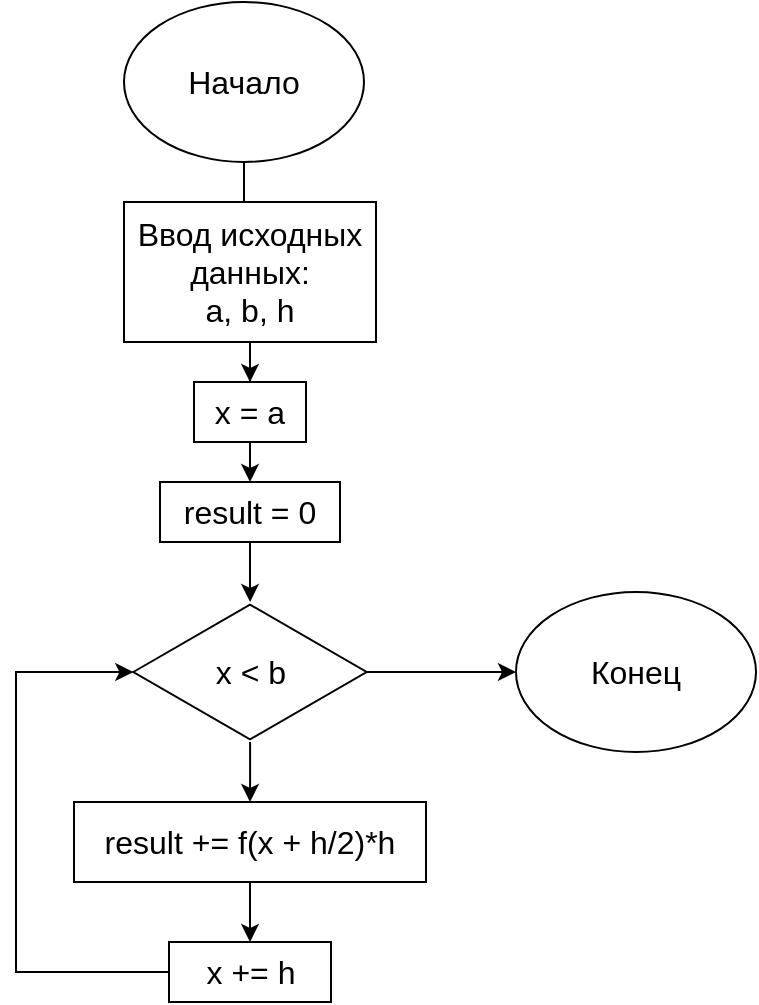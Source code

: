 <mxfile version="17.4.6" type="github"><diagram id="k5C1rpVoYJ-0m7yIuKQy" name="Page-1"><mxGraphModel dx="782" dy="436" grid="1" gridSize="10" guides="1" tooltips="1" connect="1" arrows="1" fold="1" page="1" pageScale="1" pageWidth="827" pageHeight="1169" math="0" shadow="0"><root><mxCell id="0"/><mxCell id="1" parent="0"/><mxCell id="qlq-a70OEuLunvgOhA4q-9" value="" style="edgeStyle=orthogonalEdgeStyle;rounded=0;orthogonalLoop=1;jettySize=auto;html=1;fontSize=16;" edge="1" parent="1" source="qlq-a70OEuLunvgOhA4q-1" target="qlq-a70OEuLunvgOhA4q-3"><mxGeometry relative="1" as="geometry"/></mxCell><mxCell id="qlq-a70OEuLunvgOhA4q-1" value="&lt;font style=&quot;font-size: 16px&quot;&gt;Начало&lt;/font&gt;" style="ellipse;whiteSpace=wrap;html=1;" vertex="1" parent="1"><mxGeometry x="354" y="20" width="120" height="80" as="geometry"/></mxCell><mxCell id="qlq-a70OEuLunvgOhA4q-10" value="" style="edgeStyle=orthogonalEdgeStyle;rounded=0;orthogonalLoop=1;jettySize=auto;html=1;fontSize=16;" edge="1" parent="1" source="qlq-a70OEuLunvgOhA4q-2" target="qlq-a70OEuLunvgOhA4q-4"><mxGeometry relative="1" as="geometry"/></mxCell><mxCell id="qlq-a70OEuLunvgOhA4q-2" value="Ввод исходных данных:&lt;br&gt;a, b, h" style="rounded=0;whiteSpace=wrap;html=1;fontSize=16;" vertex="1" parent="1"><mxGeometry x="354" y="120" width="126" height="70" as="geometry"/></mxCell><mxCell id="qlq-a70OEuLunvgOhA4q-3" value="x = a" style="rounded=0;whiteSpace=wrap;html=1;fontSize=16;" vertex="1" parent="1"><mxGeometry x="389" y="210" width="56" height="30" as="geometry"/></mxCell><mxCell id="qlq-a70OEuLunvgOhA4q-11" value="" style="edgeStyle=orthogonalEdgeStyle;rounded=0;orthogonalLoop=1;jettySize=auto;html=1;fontSize=16;" edge="1" parent="1" source="qlq-a70OEuLunvgOhA4q-4" target="qlq-a70OEuLunvgOhA4q-6"><mxGeometry relative="1" as="geometry"/></mxCell><mxCell id="qlq-a70OEuLunvgOhA4q-4" value="result = 0" style="rounded=0;whiteSpace=wrap;html=1;fontSize=16;" vertex="1" parent="1"><mxGeometry x="372" y="260" width="90" height="30" as="geometry"/></mxCell><mxCell id="qlq-a70OEuLunvgOhA4q-12" value="" style="edgeStyle=orthogonalEdgeStyle;rounded=0;orthogonalLoop=1;jettySize=auto;html=1;fontSize=16;" edge="1" parent="1" source="qlq-a70OEuLunvgOhA4q-6" target="qlq-a70OEuLunvgOhA4q-7"><mxGeometry relative="1" as="geometry"/></mxCell><mxCell id="qlq-a70OEuLunvgOhA4q-14" value="" style="edgeStyle=orthogonalEdgeStyle;rounded=0;orthogonalLoop=1;jettySize=auto;html=1;fontSize=16;" edge="1" parent="1" source="qlq-a70OEuLunvgOhA4q-6" target="qlq-a70OEuLunvgOhA4q-8"><mxGeometry relative="1" as="geometry"/></mxCell><mxCell id="qlq-a70OEuLunvgOhA4q-6" value="x &amp;lt; b" style="html=1;whiteSpace=wrap;aspect=fixed;shape=isoRectangle;fontSize=16;" vertex="1" parent="1"><mxGeometry x="358.66" y="320" width="116.67" height="70" as="geometry"/></mxCell><mxCell id="qlq-a70OEuLunvgOhA4q-16" value="" style="edgeStyle=orthogonalEdgeStyle;rounded=0;orthogonalLoop=1;jettySize=auto;html=1;fontSize=16;" edge="1" parent="1" source="qlq-a70OEuLunvgOhA4q-7" target="qlq-a70OEuLunvgOhA4q-15"><mxGeometry relative="1" as="geometry"/></mxCell><mxCell id="qlq-a70OEuLunvgOhA4q-7" value="result += f(x + h/2)*h" style="rounded=0;whiteSpace=wrap;html=1;fontSize=16;" vertex="1" parent="1"><mxGeometry x="329" y="420" width="176" height="40" as="geometry"/></mxCell><mxCell id="qlq-a70OEuLunvgOhA4q-8" value="Конец" style="ellipse;whiteSpace=wrap;html=1;fontSize=16;" vertex="1" parent="1"><mxGeometry x="550" y="315" width="120" height="80" as="geometry"/></mxCell><mxCell id="qlq-a70OEuLunvgOhA4q-17" style="edgeStyle=orthogonalEdgeStyle;rounded=0;orthogonalLoop=1;jettySize=auto;html=1;fontSize=16;" edge="1" parent="1" source="qlq-a70OEuLunvgOhA4q-15" target="qlq-a70OEuLunvgOhA4q-6"><mxGeometry relative="1" as="geometry"><Array as="points"><mxPoint x="300" y="505"/><mxPoint x="300" y="355"/></Array></mxGeometry></mxCell><mxCell id="qlq-a70OEuLunvgOhA4q-15" value="x += h" style="rounded=0;whiteSpace=wrap;html=1;fontSize=16;" vertex="1" parent="1"><mxGeometry x="376.5" y="490" width="81" height="30" as="geometry"/></mxCell></root></mxGraphModel></diagram></mxfile>